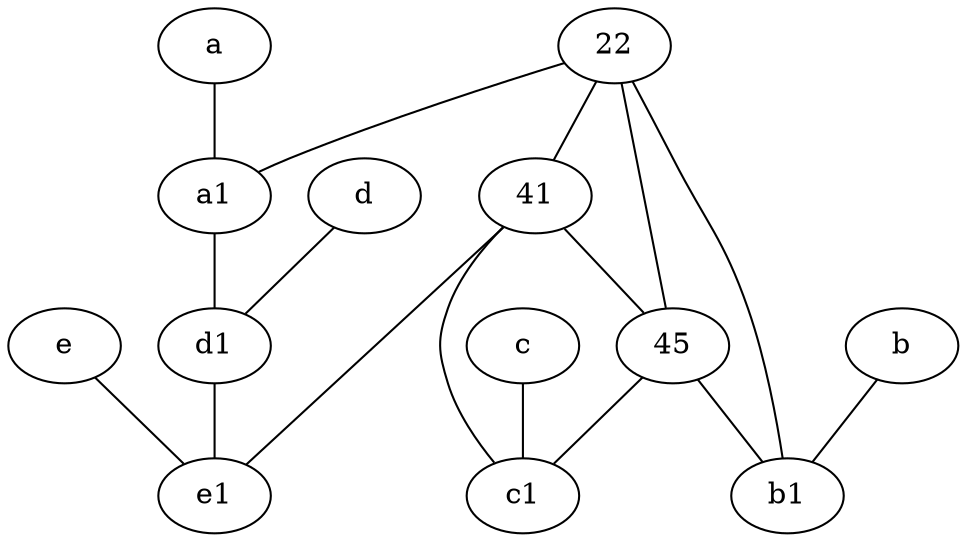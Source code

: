 graph {
	node [labelfontsize=50]
	41 [labelfontsize=50]
	a [labelfontsize=50 pos="8,2!"]
	b1 [labelfontsize=50 pos="9,4!"]
	b [labelfontsize=50 pos="10,4!"]
	a1 [labelfontsize=50 pos="8,3!"]
	e [labelfontsize=50 pos="7,9!"]
	c [labelfontsize=50 pos="4.5,2!"]
	e1 [labelfontsize=50 pos="7,7!"]
	d [labelfontsize=50 pos="2,5!"]
	c1 [labelfontsize=50 pos="4.5,3!"]
	45 [labelfontsize=50]
	d1 [labelfontsize=50 pos="3,5!"]
	22 [labelfontsize=50]
	b -- b1
	a -- a1
	22 -- 45
	41 -- 45
	22 -- 41
	41 -- e1
	a1 -- d1
	d -- d1
	41 -- c1
	d1 -- e1
	e -- e1
	22 -- b1
	22 -- a1
	45 -- c1
	c -- c1
	45 -- b1
}
